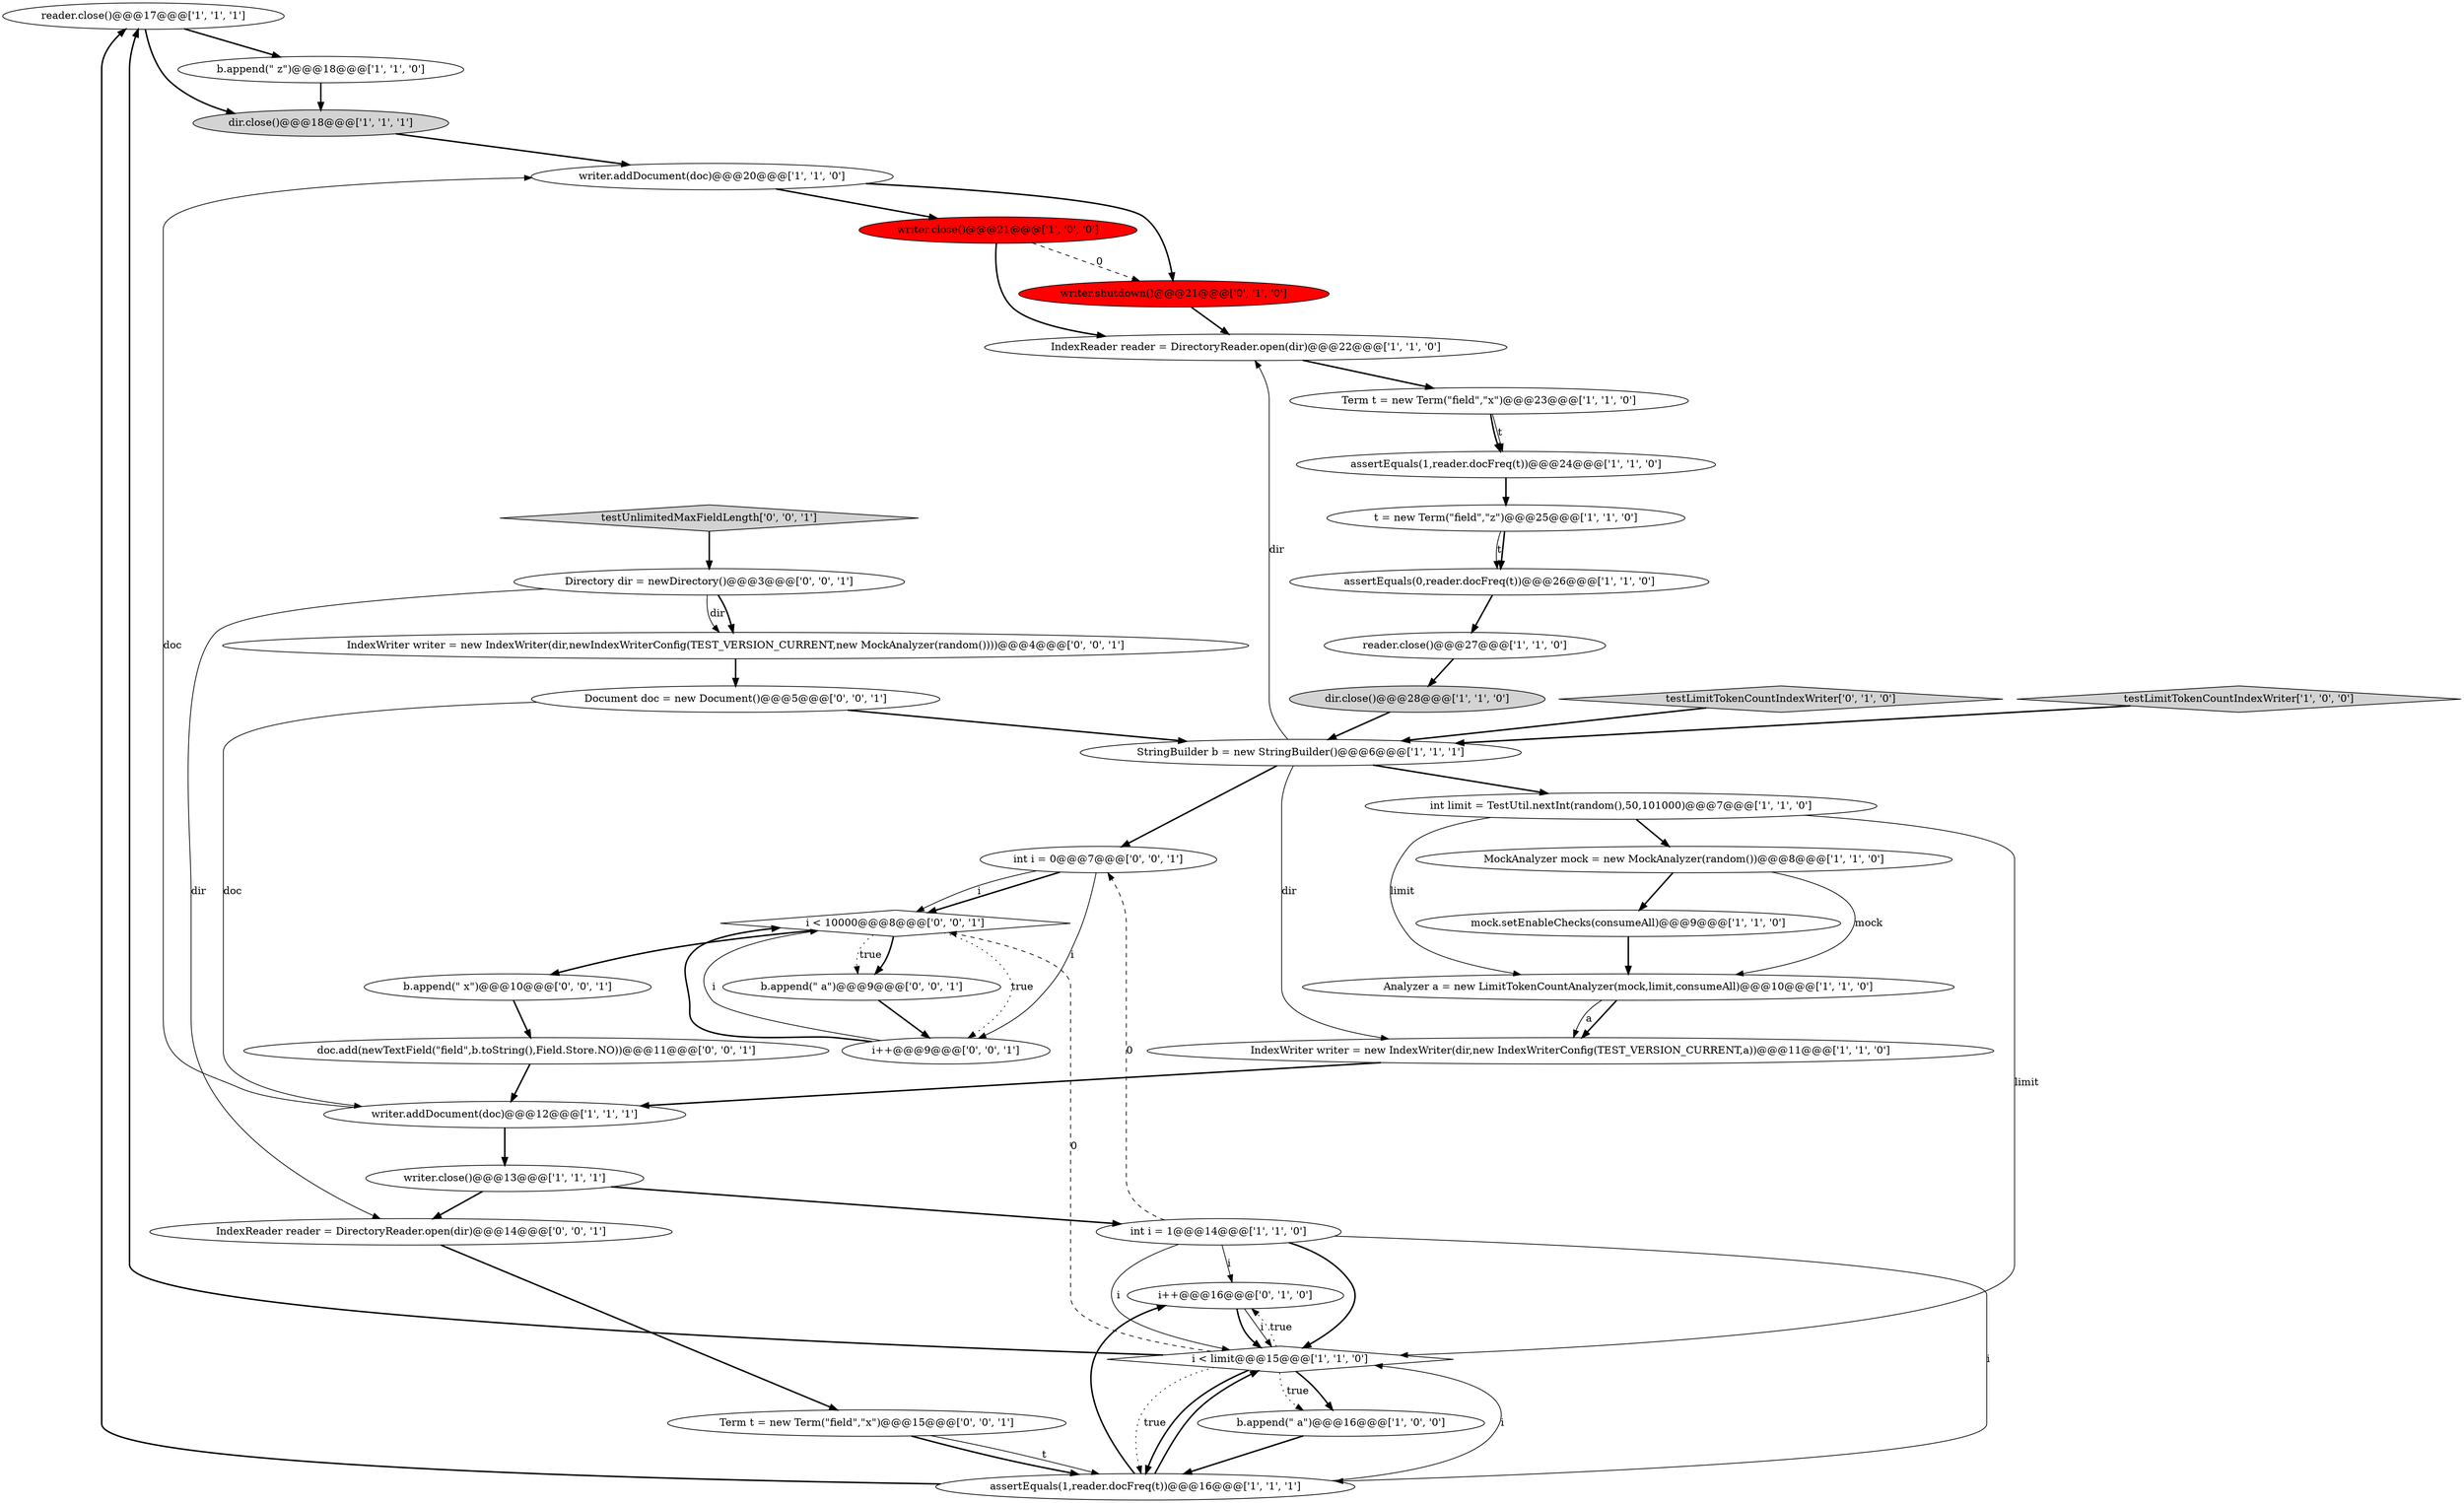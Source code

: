 digraph {
8 [style = filled, label = "reader.close()@@@17@@@['1', '1', '1']", fillcolor = white, shape = ellipse image = "AAA0AAABBB1BBB"];
6 [style = filled, label = "writer.addDocument(doc)@@@20@@@['1', '1', '0']", fillcolor = white, shape = ellipse image = "AAA0AAABBB1BBB"];
12 [style = filled, label = "dir.close()@@@18@@@['1', '1', '1']", fillcolor = lightgray, shape = ellipse image = "AAA0AAABBB1BBB"];
16 [style = filled, label = "writer.addDocument(doc)@@@12@@@['1', '1', '1']", fillcolor = white, shape = ellipse image = "AAA0AAABBB1BBB"];
2 [style = filled, label = "b.append(\" z\")@@@18@@@['1', '1', '0']", fillcolor = white, shape = ellipse image = "AAA0AAABBB1BBB"];
22 [style = filled, label = "reader.close()@@@27@@@['1', '1', '0']", fillcolor = white, shape = ellipse image = "AAA0AAABBB1BBB"];
26 [style = filled, label = "testLimitTokenCountIndexWriter['0', '1', '0']", fillcolor = lightgray, shape = diamond image = "AAA0AAABBB2BBB"];
34 [style = filled, label = "Term t = new Term(\"field\",\"x\")@@@15@@@['0', '0', '1']", fillcolor = white, shape = ellipse image = "AAA0AAABBB3BBB"];
7 [style = filled, label = "StringBuilder b = new StringBuilder()@@@6@@@['1', '1', '1']", fillcolor = white, shape = ellipse image = "AAA0AAABBB1BBB"];
5 [style = filled, label = "t = new Term(\"field\",\"z\")@@@25@@@['1', '1', '0']", fillcolor = white, shape = ellipse image = "AAA0AAABBB1BBB"];
36 [style = filled, label = "int i = 0@@@7@@@['0', '0', '1']", fillcolor = white, shape = ellipse image = "AAA0AAABBB3BBB"];
19 [style = filled, label = "assertEquals(1,reader.docFreq(t))@@@16@@@['1', '1', '1']", fillcolor = white, shape = ellipse image = "AAA0AAABBB1BBB"];
17 [style = filled, label = "dir.close()@@@28@@@['1', '1', '0']", fillcolor = lightgray, shape = ellipse image = "AAA0AAABBB1BBB"];
20 [style = filled, label = "Term t = new Term(\"field\",\"x\")@@@23@@@['1', '1', '0']", fillcolor = white, shape = ellipse image = "AAA0AAABBB1BBB"];
15 [style = filled, label = "mock.setEnableChecks(consumeAll)@@@9@@@['1', '1', '0']", fillcolor = white, shape = ellipse image = "AAA0AAABBB1BBB"];
9 [style = filled, label = "Analyzer a = new LimitTokenCountAnalyzer(mock,limit,consumeAll)@@@10@@@['1', '1', '0']", fillcolor = white, shape = ellipse image = "AAA0AAABBB1BBB"];
31 [style = filled, label = "IndexWriter writer = new IndexWriter(dir,newIndexWriterConfig(TEST_VERSION_CURRENT,new MockAnalyzer(random())))@@@4@@@['0', '0', '1']", fillcolor = white, shape = ellipse image = "AAA0AAABBB3BBB"];
13 [style = filled, label = "writer.close()@@@13@@@['1', '1', '1']", fillcolor = white, shape = ellipse image = "AAA0AAABBB1BBB"];
10 [style = filled, label = "IndexWriter writer = new IndexWriter(dir,new IndexWriterConfig(TEST_VERSION_CURRENT,a))@@@11@@@['1', '1', '0']", fillcolor = white, shape = ellipse image = "AAA0AAABBB1BBB"];
11 [style = filled, label = "MockAnalyzer mock = new MockAnalyzer(random())@@@8@@@['1', '1', '0']", fillcolor = white, shape = ellipse image = "AAA0AAABBB1BBB"];
21 [style = filled, label = "testLimitTokenCountIndexWriter['1', '0', '0']", fillcolor = lightgray, shape = diamond image = "AAA0AAABBB1BBB"];
3 [style = filled, label = "IndexReader reader = DirectoryReader.open(dir)@@@22@@@['1', '1', '0']", fillcolor = white, shape = ellipse image = "AAA0AAABBB1BBB"];
0 [style = filled, label = "i < limit@@@15@@@['1', '1', '0']", fillcolor = white, shape = diamond image = "AAA0AAABBB1BBB"];
30 [style = filled, label = "doc.add(newTextField(\"field\",b.toString(),Field.Store.NO))@@@11@@@['0', '0', '1']", fillcolor = white, shape = ellipse image = "AAA0AAABBB3BBB"];
39 [style = filled, label = "Directory dir = newDirectory()@@@3@@@['0', '0', '1']", fillcolor = white, shape = ellipse image = "AAA0AAABBB3BBB"];
35 [style = filled, label = "testUnlimitedMaxFieldLength['0', '0', '1']", fillcolor = lightgray, shape = diamond image = "AAA0AAABBB3BBB"];
1 [style = filled, label = "int limit = TestUtil.nextInt(random(),50,101000)@@@7@@@['1', '1', '0']", fillcolor = white, shape = ellipse image = "AAA0AAABBB1BBB"];
14 [style = filled, label = "b.append(\" a\")@@@16@@@['1', '0', '0']", fillcolor = white, shape = ellipse image = "AAA0AAABBB1BBB"];
27 [style = filled, label = "writer.shutdown()@@@21@@@['0', '1', '0']", fillcolor = red, shape = ellipse image = "AAA1AAABBB2BBB"];
25 [style = filled, label = "i++@@@16@@@['0', '1', '0']", fillcolor = white, shape = ellipse image = "AAA0AAABBB2BBB"];
37 [style = filled, label = "Document doc = new Document()@@@5@@@['0', '0', '1']", fillcolor = white, shape = ellipse image = "AAA0AAABBB3BBB"];
32 [style = filled, label = "i < 10000@@@8@@@['0', '0', '1']", fillcolor = white, shape = diamond image = "AAA0AAABBB3BBB"];
29 [style = filled, label = "b.append(\" a\")@@@9@@@['0', '0', '1']", fillcolor = white, shape = ellipse image = "AAA0AAABBB3BBB"];
18 [style = filled, label = "int i = 1@@@14@@@['1', '1', '0']", fillcolor = white, shape = ellipse image = "AAA0AAABBB1BBB"];
24 [style = filled, label = "assertEquals(1,reader.docFreq(t))@@@24@@@['1', '1', '0']", fillcolor = white, shape = ellipse image = "AAA0AAABBB1BBB"];
4 [style = filled, label = "assertEquals(0,reader.docFreq(t))@@@26@@@['1', '1', '0']", fillcolor = white, shape = ellipse image = "AAA0AAABBB1BBB"];
38 [style = filled, label = "IndexReader reader = DirectoryReader.open(dir)@@@14@@@['0', '0', '1']", fillcolor = white, shape = ellipse image = "AAA0AAABBB3BBB"];
28 [style = filled, label = "i++@@@9@@@['0', '0', '1']", fillcolor = white, shape = ellipse image = "AAA0AAABBB3BBB"];
23 [style = filled, label = "writer.close()@@@21@@@['1', '0', '0']", fillcolor = red, shape = ellipse image = "AAA1AAABBB1BBB"];
33 [style = filled, label = "b.append(\" x\")@@@10@@@['0', '0', '1']", fillcolor = white, shape = ellipse image = "AAA0AAABBB3BBB"];
25->0 [style = bold, label=""];
36->28 [style = solid, label="i"];
31->37 [style = bold, label=""];
16->13 [style = bold, label=""];
32->28 [style = dotted, label="true"];
7->1 [style = bold, label=""];
39->38 [style = solid, label="dir"];
26->7 [style = bold, label=""];
34->19 [style = bold, label=""];
23->27 [style = dashed, label="0"];
25->0 [style = solid, label="i"];
0->19 [style = bold, label=""];
11->9 [style = solid, label="mock"];
0->19 [style = dotted, label="true"];
6->23 [style = bold, label=""];
39->31 [style = solid, label="dir"];
18->0 [style = solid, label="i"];
0->32 [style = dashed, label="0"];
27->3 [style = bold, label=""];
35->39 [style = bold, label=""];
7->3 [style = solid, label="dir"];
34->19 [style = solid, label="t"];
1->0 [style = solid, label="limit"];
36->32 [style = bold, label=""];
14->19 [style = bold, label=""];
19->8 [style = bold, label=""];
23->3 [style = bold, label=""];
9->10 [style = bold, label=""];
9->10 [style = solid, label="a"];
12->6 [style = bold, label=""];
0->25 [style = dotted, label="true"];
32->33 [style = bold, label=""];
37->7 [style = bold, label=""];
2->12 [style = bold, label=""];
19->0 [style = bold, label=""];
11->15 [style = bold, label=""];
1->11 [style = bold, label=""];
24->5 [style = bold, label=""];
19->25 [style = bold, label=""];
32->29 [style = bold, label=""];
17->7 [style = bold, label=""];
28->32 [style = bold, label=""];
29->28 [style = bold, label=""];
6->27 [style = bold, label=""];
1->9 [style = solid, label="limit"];
0->14 [style = bold, label=""];
3->20 [style = bold, label=""];
7->10 [style = solid, label="dir"];
36->32 [style = solid, label="i"];
10->16 [style = bold, label=""];
8->2 [style = bold, label=""];
20->24 [style = solid, label="t"];
39->31 [style = bold, label=""];
15->9 [style = bold, label=""];
37->16 [style = solid, label="doc"];
18->36 [style = dashed, label="0"];
18->19 [style = solid, label="i"];
5->4 [style = bold, label=""];
0->8 [style = bold, label=""];
38->34 [style = bold, label=""];
33->30 [style = bold, label=""];
22->17 [style = bold, label=""];
21->7 [style = bold, label=""];
5->4 [style = solid, label="t"];
13->38 [style = bold, label=""];
28->32 [style = solid, label="i"];
0->14 [style = dotted, label="true"];
18->25 [style = solid, label="i"];
32->29 [style = dotted, label="true"];
16->6 [style = solid, label="doc"];
20->24 [style = bold, label=""];
30->16 [style = bold, label=""];
19->0 [style = solid, label="i"];
4->22 [style = bold, label=""];
18->0 [style = bold, label=""];
8->12 [style = bold, label=""];
7->36 [style = bold, label=""];
13->18 [style = bold, label=""];
}
